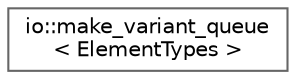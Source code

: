 digraph "Graphical Class Hierarchy"
{
 // LATEX_PDF_SIZE
  bgcolor="transparent";
  edge [fontname=Helvetica,fontsize=10,labelfontname=Helvetica,labelfontsize=10];
  node [fontname=Helvetica,fontsize=10,shape=box,height=0.2,width=0.4];
  rankdir="LR";
  Node0 [id="Node000000",label="io::make_variant_queue\l\< ElementTypes \>",height=0.2,width=0.4,color="grey40", fillcolor="white", style="filled",URL="$d3/d2d/structio_1_1make__variant__queue.html",tooltip=" "];
}
